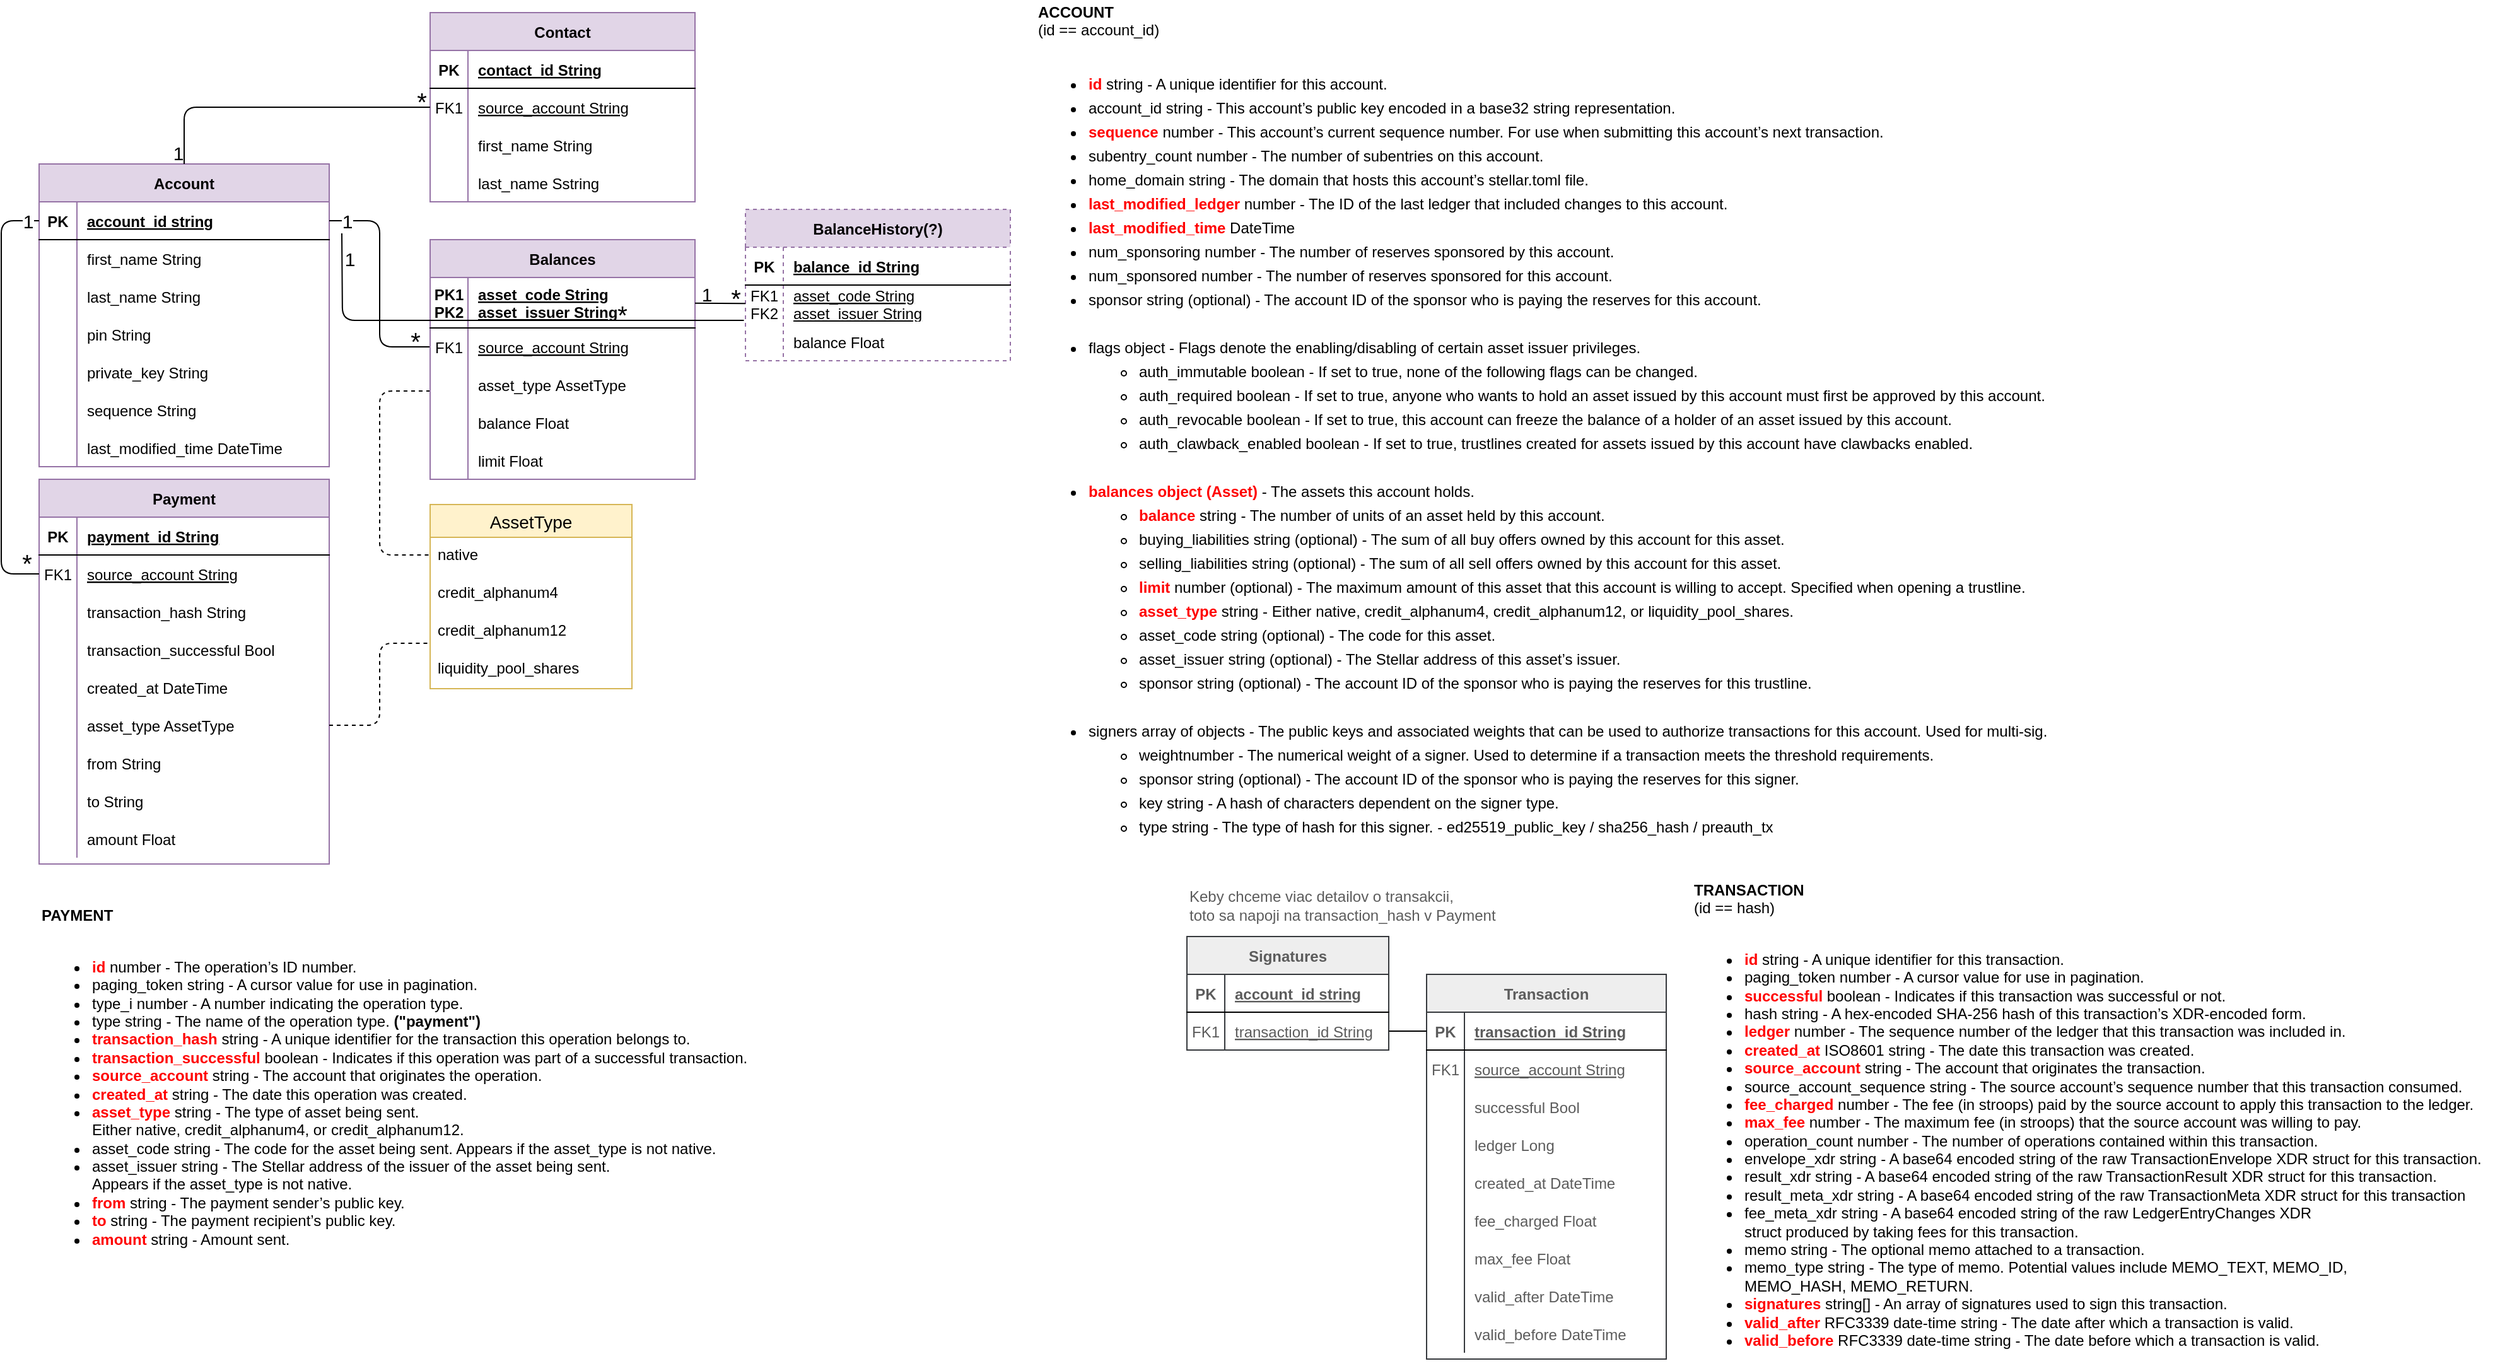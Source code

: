 <mxfile version="15.7.3" type="device"><diagram id="R2lEEEUBdFMjLlhIrx00" name="Page-1"><mxGraphModel dx="1368" dy="872" grid="1" gridSize="10" guides="1" tooltips="1" connect="1" arrows="1" fold="1" page="1" pageScale="1" pageWidth="850" pageHeight="1100" math="0" shadow="0" extFonts="Permanent Marker^https://fonts.googleapis.com/css?family=Permanent+Marker"><root><mxCell id="0"/><mxCell id="1" parent="0"/><mxCell id="C-vyLk0tnHw3VtMMgP7b-2" value="Transaction" style="shape=table;startSize=30;container=1;collapsible=1;childLayout=tableLayout;fixedRows=1;rowLines=0;fontStyle=1;align=center;resizeLast=1;rounded=0;fillColor=#eeeeee;strokeColor=#36393d;fontColor=#5C5C5C;" parent="1" vertex="1"><mxGeometry x="1150" y="772.5" width="190" height="305" as="geometry"/></mxCell><mxCell id="C-vyLk0tnHw3VtMMgP7b-3" value="" style="shape=partialRectangle;collapsible=0;dropTarget=0;pointerEvents=0;fillColor=none;points=[[0,0.5],[1,0.5]];portConstraint=eastwest;top=0;left=0;right=0;bottom=1;rounded=0;fontColor=#5C5C5C;" parent="C-vyLk0tnHw3VtMMgP7b-2" vertex="1"><mxGeometry y="30" width="190" height="30" as="geometry"/></mxCell><mxCell id="C-vyLk0tnHw3VtMMgP7b-4" value="PK" style="shape=partialRectangle;overflow=hidden;connectable=0;fillColor=none;top=0;left=0;bottom=0;right=0;fontStyle=1;rounded=0;fontColor=#5C5C5C;" parent="C-vyLk0tnHw3VtMMgP7b-3" vertex="1"><mxGeometry width="30" height="30" as="geometry"><mxRectangle width="30" height="30" as="alternateBounds"/></mxGeometry></mxCell><mxCell id="C-vyLk0tnHw3VtMMgP7b-5" value="transaction_id String" style="shape=partialRectangle;overflow=hidden;connectable=0;fillColor=none;top=0;left=0;bottom=0;right=0;align=left;spacingLeft=6;fontStyle=5;rounded=0;fontColor=#5C5C5C;" parent="C-vyLk0tnHw3VtMMgP7b-3" vertex="1"><mxGeometry x="30" width="160" height="30" as="geometry"><mxRectangle width="160" height="30" as="alternateBounds"/></mxGeometry></mxCell><mxCell id="C-vyLk0tnHw3VtMMgP7b-6" value="" style="shape=partialRectangle;collapsible=0;dropTarget=0;pointerEvents=0;fillColor=none;points=[[0,0.5],[1,0.5]];portConstraint=eastwest;top=0;left=0;right=0;bottom=0;rounded=0;fontColor=#5C5C5C;" parent="C-vyLk0tnHw3VtMMgP7b-2" vertex="1"><mxGeometry y="60" width="190" height="30" as="geometry"/></mxCell><mxCell id="C-vyLk0tnHw3VtMMgP7b-7" value="FK1" style="shape=partialRectangle;overflow=hidden;connectable=0;fillColor=none;top=0;left=0;bottom=0;right=0;rounded=0;fontColor=#5C5C5C;" parent="C-vyLk0tnHw3VtMMgP7b-6" vertex="1"><mxGeometry width="30" height="30" as="geometry"><mxRectangle width="30" height="30" as="alternateBounds"/></mxGeometry></mxCell><mxCell id="C-vyLk0tnHw3VtMMgP7b-8" value="source_account String" style="shape=partialRectangle;overflow=hidden;connectable=0;fillColor=none;top=0;left=0;bottom=0;right=0;align=left;spacingLeft=6;rounded=0;fontStyle=4;fontColor=#5C5C5C;" parent="C-vyLk0tnHw3VtMMgP7b-6" vertex="1"><mxGeometry x="30" width="160" height="30" as="geometry"><mxRectangle width="160" height="30" as="alternateBounds"/></mxGeometry></mxCell><mxCell id="C-vyLk0tnHw3VtMMgP7b-9" value="" style="shape=partialRectangle;collapsible=0;dropTarget=0;pointerEvents=0;fillColor=none;points=[[0,0.5],[1,0.5]];portConstraint=eastwest;top=0;left=0;right=0;bottom=0;rounded=0;fontColor=#5C5C5C;" parent="C-vyLk0tnHw3VtMMgP7b-2" vertex="1"><mxGeometry y="90" width="190" height="30" as="geometry"/></mxCell><mxCell id="C-vyLk0tnHw3VtMMgP7b-10" value="" style="shape=partialRectangle;overflow=hidden;connectable=0;fillColor=none;top=0;left=0;bottom=0;right=0;rounded=0;fontColor=#5C5C5C;" parent="C-vyLk0tnHw3VtMMgP7b-9" vertex="1"><mxGeometry width="30" height="30" as="geometry"><mxRectangle width="30" height="30" as="alternateBounds"/></mxGeometry></mxCell><mxCell id="C-vyLk0tnHw3VtMMgP7b-11" value="successful Bool" style="shape=partialRectangle;overflow=hidden;connectable=0;fillColor=none;top=0;left=0;bottom=0;right=0;align=left;spacingLeft=6;rounded=0;fontColor=#5C5C5C;" parent="C-vyLk0tnHw3VtMMgP7b-9" vertex="1"><mxGeometry x="30" width="160" height="30" as="geometry"><mxRectangle width="160" height="30" as="alternateBounds"/></mxGeometry></mxCell><mxCell id="TwUZabX84UwBOKtoOxTq-152" style="shape=partialRectangle;collapsible=0;dropTarget=0;pointerEvents=0;fillColor=none;points=[[0,0.5],[1,0.5]];portConstraint=eastwest;top=0;left=0;right=0;bottom=0;rounded=0;fontColor=#5C5C5C;" parent="C-vyLk0tnHw3VtMMgP7b-2" vertex="1"><mxGeometry y="120" width="190" height="30" as="geometry"/></mxCell><mxCell id="TwUZabX84UwBOKtoOxTq-153" style="shape=partialRectangle;overflow=hidden;connectable=0;fillColor=none;top=0;left=0;bottom=0;right=0;rounded=0;fontColor=#5C5C5C;" parent="TwUZabX84UwBOKtoOxTq-152" vertex="1"><mxGeometry width="30" height="30" as="geometry"><mxRectangle width="30" height="30" as="alternateBounds"/></mxGeometry></mxCell><mxCell id="TwUZabX84UwBOKtoOxTq-154" value="ledger Long" style="shape=partialRectangle;overflow=hidden;connectable=0;fillColor=none;top=0;left=0;bottom=0;right=0;align=left;spacingLeft=6;rounded=0;fontColor=#5C5C5C;" parent="TwUZabX84UwBOKtoOxTq-152" vertex="1"><mxGeometry x="30" width="160" height="30" as="geometry"><mxRectangle width="160" height="30" as="alternateBounds"/></mxGeometry></mxCell><mxCell id="TwUZabX84UwBOKtoOxTq-130" style="shape=partialRectangle;collapsible=0;dropTarget=0;pointerEvents=0;fillColor=none;points=[[0,0.5],[1,0.5]];portConstraint=eastwest;top=0;left=0;right=0;bottom=0;rounded=0;fontColor=#5C5C5C;" parent="C-vyLk0tnHw3VtMMgP7b-2" vertex="1"><mxGeometry y="150" width="190" height="30" as="geometry"/></mxCell><mxCell id="TwUZabX84UwBOKtoOxTq-131" style="shape=partialRectangle;overflow=hidden;connectable=0;fillColor=none;top=0;left=0;bottom=0;right=0;rounded=0;fontColor=#5C5C5C;" parent="TwUZabX84UwBOKtoOxTq-130" vertex="1"><mxGeometry width="30" height="30" as="geometry"><mxRectangle width="30" height="30" as="alternateBounds"/></mxGeometry></mxCell><mxCell id="TwUZabX84UwBOKtoOxTq-132" value="created_at DateTime" style="shape=partialRectangle;overflow=hidden;connectable=0;fillColor=none;top=0;left=0;bottom=0;right=0;align=left;spacingLeft=6;rounded=0;fontColor=#5C5C5C;" parent="TwUZabX84UwBOKtoOxTq-130" vertex="1"><mxGeometry x="30" width="160" height="30" as="geometry"><mxRectangle width="160" height="30" as="alternateBounds"/></mxGeometry></mxCell><mxCell id="TwUZabX84UwBOKtoOxTq-124" style="shape=partialRectangle;collapsible=0;dropTarget=0;pointerEvents=0;fillColor=none;points=[[0,0.5],[1,0.5]];portConstraint=eastwest;top=0;left=0;right=0;bottom=0;rounded=0;fontColor=#5C5C5C;" parent="C-vyLk0tnHw3VtMMgP7b-2" vertex="1"><mxGeometry y="180" width="190" height="30" as="geometry"/></mxCell><mxCell id="TwUZabX84UwBOKtoOxTq-125" style="shape=partialRectangle;overflow=hidden;connectable=0;fillColor=none;top=0;left=0;bottom=0;right=0;rounded=0;fontColor=#5C5C5C;" parent="TwUZabX84UwBOKtoOxTq-124" vertex="1"><mxGeometry width="30" height="30" as="geometry"><mxRectangle width="30" height="30" as="alternateBounds"/></mxGeometry></mxCell><mxCell id="TwUZabX84UwBOKtoOxTq-126" value="fee_charged Float " style="shape=partialRectangle;overflow=hidden;connectable=0;fillColor=none;top=0;left=0;bottom=0;right=0;align=left;spacingLeft=6;rounded=0;fontStyle=0;fontColor=#5C5C5C;" parent="TwUZabX84UwBOKtoOxTq-124" vertex="1"><mxGeometry x="30" width="160" height="30" as="geometry"><mxRectangle width="160" height="30" as="alternateBounds"/></mxGeometry></mxCell><mxCell id="TwUZabX84UwBOKtoOxTq-121" style="shape=partialRectangle;collapsible=0;dropTarget=0;pointerEvents=0;fillColor=none;points=[[0,0.5],[1,0.5]];portConstraint=eastwest;top=0;left=0;right=0;bottom=0;rounded=0;fontColor=#5C5C5C;" parent="C-vyLk0tnHw3VtMMgP7b-2" vertex="1"><mxGeometry y="210" width="190" height="30" as="geometry"/></mxCell><mxCell id="TwUZabX84UwBOKtoOxTq-122" style="shape=partialRectangle;overflow=hidden;connectable=0;fillColor=none;top=0;left=0;bottom=0;right=0;rounded=0;fontColor=#5C5C5C;" parent="TwUZabX84UwBOKtoOxTq-121" vertex="1"><mxGeometry width="30" height="30" as="geometry"><mxRectangle width="30" height="30" as="alternateBounds"/></mxGeometry></mxCell><mxCell id="TwUZabX84UwBOKtoOxTq-123" value="max_fee Float " style="shape=partialRectangle;overflow=hidden;connectable=0;fillColor=none;top=0;left=0;bottom=0;right=0;align=left;spacingLeft=6;rounded=0;fontColor=#5C5C5C;" parent="TwUZabX84UwBOKtoOxTq-121" vertex="1"><mxGeometry x="30" width="160" height="30" as="geometry"><mxRectangle width="160" height="30" as="alternateBounds"/></mxGeometry></mxCell><mxCell id="TwUZabX84UwBOKtoOxTq-118" style="shape=partialRectangle;collapsible=0;dropTarget=0;pointerEvents=0;fillColor=none;points=[[0,0.5],[1,0.5]];portConstraint=eastwest;top=0;left=0;right=0;bottom=0;rounded=0;fontColor=#5C5C5C;" parent="C-vyLk0tnHw3VtMMgP7b-2" vertex="1"><mxGeometry y="240" width="190" height="30" as="geometry"/></mxCell><mxCell id="TwUZabX84UwBOKtoOxTq-119" style="shape=partialRectangle;overflow=hidden;connectable=0;fillColor=none;top=0;left=0;bottom=0;right=0;rounded=0;fontColor=#5C5C5C;" parent="TwUZabX84UwBOKtoOxTq-118" vertex="1"><mxGeometry width="30" height="30" as="geometry"><mxRectangle width="30" height="30" as="alternateBounds"/></mxGeometry></mxCell><mxCell id="TwUZabX84UwBOKtoOxTq-120" value="valid_after DateTime" style="shape=partialRectangle;overflow=hidden;connectable=0;fillColor=none;top=0;left=0;bottom=0;right=0;align=left;spacingLeft=6;rounded=0;fontColor=#5C5C5C;" parent="TwUZabX84UwBOKtoOxTq-118" vertex="1"><mxGeometry x="30" width="160" height="30" as="geometry"><mxRectangle width="160" height="30" as="alternateBounds"/></mxGeometry></mxCell><mxCell id="TwUZabX84UwBOKtoOxTq-115" style="shape=partialRectangle;collapsible=0;dropTarget=0;pointerEvents=0;fillColor=none;points=[[0,0.5],[1,0.5]];portConstraint=eastwest;top=0;left=0;right=0;bottom=0;rounded=0;fontColor=#5C5C5C;" parent="C-vyLk0tnHw3VtMMgP7b-2" vertex="1"><mxGeometry y="270" width="190" height="30" as="geometry"/></mxCell><mxCell id="TwUZabX84UwBOKtoOxTq-116" style="shape=partialRectangle;overflow=hidden;connectable=0;fillColor=none;top=0;left=0;bottom=0;right=0;rounded=0;fontColor=#5C5C5C;" parent="TwUZabX84UwBOKtoOxTq-115" vertex="1"><mxGeometry width="30" height="30" as="geometry"><mxRectangle width="30" height="30" as="alternateBounds"/></mxGeometry></mxCell><mxCell id="TwUZabX84UwBOKtoOxTq-117" value="valid_before DateTime" style="shape=partialRectangle;overflow=hidden;connectable=0;fillColor=none;top=0;left=0;bottom=0;right=0;align=left;spacingLeft=6;rounded=0;fontColor=#5C5C5C;" parent="TwUZabX84UwBOKtoOxTq-115" vertex="1"><mxGeometry x="30" width="160" height="30" as="geometry"><mxRectangle width="160" height="30" as="alternateBounds"/></mxGeometry></mxCell><mxCell id="C-vyLk0tnHw3VtMMgP7b-23" value="Contact" style="shape=table;startSize=30;container=1;collapsible=1;childLayout=tableLayout;fixedRows=1;rowLines=0;fontStyle=1;align=center;resizeLast=1;rounded=0;fillColor=#e1d5e7;strokeColor=#9673a6;" parent="1" vertex="1"><mxGeometry x="360" y="10" width="210" height="150" as="geometry"/></mxCell><mxCell id="C-vyLk0tnHw3VtMMgP7b-24" value="" style="shape=partialRectangle;collapsible=0;dropTarget=0;pointerEvents=0;fillColor=none;points=[[0,0.5],[1,0.5]];portConstraint=eastwest;top=0;left=0;right=0;bottom=1;rounded=0;" parent="C-vyLk0tnHw3VtMMgP7b-23" vertex="1"><mxGeometry y="30" width="210" height="30" as="geometry"/></mxCell><mxCell id="C-vyLk0tnHw3VtMMgP7b-25" value="PK" style="shape=partialRectangle;overflow=hidden;connectable=0;fillColor=none;top=0;left=0;bottom=0;right=0;fontStyle=1;rounded=0;" parent="C-vyLk0tnHw3VtMMgP7b-24" vertex="1"><mxGeometry width="30" height="30" as="geometry"><mxRectangle width="30" height="30" as="alternateBounds"/></mxGeometry></mxCell><mxCell id="C-vyLk0tnHw3VtMMgP7b-26" value="contact_id String" style="shape=partialRectangle;overflow=hidden;connectable=0;fillColor=none;top=0;left=0;bottom=0;right=0;align=left;spacingLeft=6;fontStyle=5;rounded=0;" parent="C-vyLk0tnHw3VtMMgP7b-24" vertex="1"><mxGeometry x="30" width="180" height="30" as="geometry"><mxRectangle width="180" height="30" as="alternateBounds"/></mxGeometry></mxCell><mxCell id="TwUZabX84UwBOKtoOxTq-68" style="shape=partialRectangle;collapsible=0;dropTarget=0;pointerEvents=0;fillColor=none;points=[[0,0.5],[1,0.5]];portConstraint=eastwest;top=0;left=0;right=0;bottom=0;rounded=0;" parent="C-vyLk0tnHw3VtMMgP7b-23" vertex="1"><mxGeometry y="60" width="210" height="30" as="geometry"/></mxCell><mxCell id="TwUZabX84UwBOKtoOxTq-69" value="FK1" style="shape=partialRectangle;overflow=hidden;connectable=0;fillColor=none;top=0;left=0;bottom=0;right=0;rounded=0;" parent="TwUZabX84UwBOKtoOxTq-68" vertex="1"><mxGeometry width="30" height="30" as="geometry"><mxRectangle width="30" height="30" as="alternateBounds"/></mxGeometry></mxCell><mxCell id="TwUZabX84UwBOKtoOxTq-70" value="source_account String" style="shape=partialRectangle;overflow=hidden;connectable=0;fillColor=none;top=0;left=0;bottom=0;right=0;align=left;spacingLeft=6;fontStyle=4;rounded=0;" parent="TwUZabX84UwBOKtoOxTq-68" vertex="1"><mxGeometry x="30" width="180" height="30" as="geometry"><mxRectangle width="180" height="30" as="alternateBounds"/></mxGeometry></mxCell><mxCell id="TwUZabX84UwBOKtoOxTq-39" style="shape=partialRectangle;collapsible=0;dropTarget=0;pointerEvents=0;fillColor=none;points=[[0,0.5],[1,0.5]];portConstraint=eastwest;top=0;left=0;right=0;bottom=0;rounded=0;" parent="C-vyLk0tnHw3VtMMgP7b-23" vertex="1"><mxGeometry y="90" width="210" height="30" as="geometry"/></mxCell><mxCell id="TwUZabX84UwBOKtoOxTq-40" style="shape=partialRectangle;overflow=hidden;connectable=0;fillColor=none;top=0;left=0;bottom=0;right=0;rounded=0;" parent="TwUZabX84UwBOKtoOxTq-39" vertex="1"><mxGeometry width="30" height="30" as="geometry"><mxRectangle width="30" height="30" as="alternateBounds"/></mxGeometry></mxCell><mxCell id="TwUZabX84UwBOKtoOxTq-41" value="first_name String" style="shape=partialRectangle;overflow=hidden;connectable=0;fillColor=none;top=0;left=0;bottom=0;right=0;align=left;spacingLeft=6;rounded=0;" parent="TwUZabX84UwBOKtoOxTq-39" vertex="1"><mxGeometry x="30" width="180" height="30" as="geometry"><mxRectangle width="180" height="30" as="alternateBounds"/></mxGeometry></mxCell><mxCell id="TwUZabX84UwBOKtoOxTq-36" style="shape=partialRectangle;collapsible=0;dropTarget=0;pointerEvents=0;fillColor=none;points=[[0,0.5],[1,0.5]];portConstraint=eastwest;top=0;left=0;right=0;bottom=0;rounded=0;" parent="C-vyLk0tnHw3VtMMgP7b-23" vertex="1"><mxGeometry y="120" width="210" height="30" as="geometry"/></mxCell><mxCell id="TwUZabX84UwBOKtoOxTq-37" style="shape=partialRectangle;overflow=hidden;connectable=0;fillColor=none;top=0;left=0;bottom=0;right=0;rounded=0;" parent="TwUZabX84UwBOKtoOxTq-36" vertex="1"><mxGeometry width="30" height="30" as="geometry"><mxRectangle width="30" height="30" as="alternateBounds"/></mxGeometry></mxCell><mxCell id="TwUZabX84UwBOKtoOxTq-38" value="last_name Sstring" style="shape=partialRectangle;overflow=hidden;connectable=0;fillColor=none;top=0;left=0;bottom=0;right=0;align=left;spacingLeft=6;rounded=0;" parent="TwUZabX84UwBOKtoOxTq-36" vertex="1"><mxGeometry x="30" width="180" height="30" as="geometry"><mxRectangle width="180" height="30" as="alternateBounds"/></mxGeometry></mxCell><mxCell id="TwUZabX84UwBOKtoOxTq-42" value="BalanceHistory(?)" style="shape=table;startSize=30;container=1;collapsible=1;childLayout=tableLayout;fixedRows=1;rowLines=0;fontStyle=1;align=center;resizeLast=1;rounded=0;fillColor=#e1d5e7;strokeColor=#9673a6;dashed=1;" parent="1" vertex="1"><mxGeometry x="610" y="166" width="210" height="120" as="geometry"/></mxCell><mxCell id="TwUZabX84UwBOKtoOxTq-43" value="" style="shape=partialRectangle;collapsible=0;dropTarget=0;pointerEvents=0;fillColor=none;points=[[0,0.5],[1,0.5]];portConstraint=eastwest;top=0;left=0;right=0;bottom=1;rounded=0;" parent="TwUZabX84UwBOKtoOxTq-42" vertex="1"><mxGeometry y="30" width="210" height="30" as="geometry"/></mxCell><mxCell id="TwUZabX84UwBOKtoOxTq-44" value="PK" style="shape=partialRectangle;overflow=hidden;connectable=0;fillColor=none;top=0;left=0;bottom=0;right=0;fontStyle=1;rounded=0;" parent="TwUZabX84UwBOKtoOxTq-43" vertex="1"><mxGeometry width="30" height="30" as="geometry"><mxRectangle width="30" height="30" as="alternateBounds"/></mxGeometry></mxCell><mxCell id="TwUZabX84UwBOKtoOxTq-45" value="balance_id String" style="shape=partialRectangle;overflow=hidden;connectable=0;fillColor=none;top=0;left=0;bottom=0;right=0;align=left;spacingLeft=6;fontStyle=5;rounded=0;" parent="TwUZabX84UwBOKtoOxTq-43" vertex="1"><mxGeometry x="30" width="180" height="30" as="geometry"><mxRectangle width="180" height="30" as="alternateBounds"/></mxGeometry></mxCell><mxCell id="TwUZabX84UwBOKtoOxTq-46" value="" style="shape=partialRectangle;collapsible=0;dropTarget=0;pointerEvents=0;fillColor=none;points=[[0,0.5],[1,0.5]];portConstraint=eastwest;top=0;left=0;right=0;bottom=0;rounded=0;" parent="TwUZabX84UwBOKtoOxTq-42" vertex="1"><mxGeometry y="60" width="210" height="30" as="geometry"/></mxCell><mxCell id="TwUZabX84UwBOKtoOxTq-47" value="FK1&#10;FK2" style="shape=partialRectangle;overflow=hidden;connectable=0;fillColor=none;top=0;left=0;bottom=0;right=0;rounded=0;" parent="TwUZabX84UwBOKtoOxTq-46" vertex="1"><mxGeometry width="30" height="30" as="geometry"><mxRectangle width="30" height="30" as="alternateBounds"/></mxGeometry></mxCell><mxCell id="TwUZabX84UwBOKtoOxTq-48" value="asset_code String&#10;asset_issuer String" style="shape=partialRectangle;overflow=hidden;connectable=0;fillColor=none;top=0;left=0;bottom=0;right=0;align=left;spacingLeft=6;rounded=0;fontStyle=4" parent="TwUZabX84UwBOKtoOxTq-46" vertex="1"><mxGeometry x="30" width="180" height="30" as="geometry"><mxRectangle width="180" height="30" as="alternateBounds"/></mxGeometry></mxCell><mxCell id="TwUZabX84UwBOKtoOxTq-49" value="" style="shape=partialRectangle;collapsible=0;dropTarget=0;pointerEvents=0;fillColor=none;points=[[0,0.5],[1,0.5]];portConstraint=eastwest;top=0;left=0;right=0;bottom=0;rounded=0;" parent="TwUZabX84UwBOKtoOxTq-42" vertex="1"><mxGeometry y="90" width="210" height="30" as="geometry"/></mxCell><mxCell id="TwUZabX84UwBOKtoOxTq-50" value="" style="shape=partialRectangle;overflow=hidden;connectable=0;fillColor=none;top=0;left=0;bottom=0;right=0;rounded=0;" parent="TwUZabX84UwBOKtoOxTq-49" vertex="1"><mxGeometry width="30" height="30" as="geometry"><mxRectangle width="30" height="30" as="alternateBounds"/></mxGeometry></mxCell><mxCell id="TwUZabX84UwBOKtoOxTq-51" value="balance Float" style="shape=partialRectangle;overflow=hidden;connectable=0;fillColor=none;top=0;left=0;bottom=0;right=0;align=left;spacingLeft=6;rounded=0;" parent="TwUZabX84UwBOKtoOxTq-49" vertex="1"><mxGeometry x="30" width="180" height="30" as="geometry"><mxRectangle width="180" height="30" as="alternateBounds"/></mxGeometry></mxCell><mxCell id="TwUZabX84UwBOKtoOxTq-52" value="Account" style="shape=table;startSize=30;container=1;collapsible=1;childLayout=tableLayout;fixedRows=1;rowLines=0;fontStyle=1;align=center;resizeLast=1;rounded=0;fillColor=#e1d5e7;strokeColor=#9673a6;" parent="1" vertex="1"><mxGeometry x="50" y="130" width="230" height="240" as="geometry"/></mxCell><mxCell id="TwUZabX84UwBOKtoOxTq-53" value="" style="shape=partialRectangle;collapsible=0;dropTarget=0;pointerEvents=0;fillColor=none;points=[[0,0.5],[1,0.5]];portConstraint=eastwest;top=0;left=0;right=0;bottom=1;rounded=0;" parent="TwUZabX84UwBOKtoOxTq-52" vertex="1"><mxGeometry y="30" width="230" height="30" as="geometry"/></mxCell><mxCell id="TwUZabX84UwBOKtoOxTq-54" value="PK" style="shape=partialRectangle;overflow=hidden;connectable=0;fillColor=none;top=0;left=0;bottom=0;right=0;fontStyle=1;rounded=0;" parent="TwUZabX84UwBOKtoOxTq-53" vertex="1"><mxGeometry width="30" height="30" as="geometry"><mxRectangle width="30" height="30" as="alternateBounds"/></mxGeometry></mxCell><mxCell id="TwUZabX84UwBOKtoOxTq-55" value="account_id string" style="shape=partialRectangle;overflow=hidden;connectable=0;fillColor=none;top=0;left=0;bottom=0;right=0;align=left;spacingLeft=6;fontStyle=5;rounded=0;" parent="TwUZabX84UwBOKtoOxTq-53" vertex="1"><mxGeometry x="30" width="200" height="30" as="geometry"><mxRectangle width="200" height="30" as="alternateBounds"/></mxGeometry></mxCell><mxCell id="TwUZabX84UwBOKtoOxTq-160" style="shape=partialRectangle;collapsible=0;dropTarget=0;pointerEvents=0;fillColor=none;points=[[0,0.5],[1,0.5]];portConstraint=eastwest;top=0;left=0;right=0;bottom=0;rounded=0;" parent="TwUZabX84UwBOKtoOxTq-52" vertex="1"><mxGeometry y="60" width="230" height="30" as="geometry"/></mxCell><mxCell id="TwUZabX84UwBOKtoOxTq-161" style="shape=partialRectangle;overflow=hidden;connectable=0;fillColor=none;top=0;left=0;bottom=0;right=0;rounded=0;" parent="TwUZabX84UwBOKtoOxTq-160" vertex="1"><mxGeometry width="30" height="30" as="geometry"><mxRectangle width="30" height="30" as="alternateBounds"/></mxGeometry></mxCell><mxCell id="TwUZabX84UwBOKtoOxTq-162" value="first_name String" style="shape=partialRectangle;overflow=hidden;connectable=0;fillColor=none;top=0;left=0;bottom=0;right=0;align=left;spacingLeft=6;rounded=0;" parent="TwUZabX84UwBOKtoOxTq-160" vertex="1"><mxGeometry x="30" width="200" height="30" as="geometry"><mxRectangle width="200" height="30" as="alternateBounds"/></mxGeometry></mxCell><mxCell id="TwUZabX84UwBOKtoOxTq-157" style="shape=partialRectangle;collapsible=0;dropTarget=0;pointerEvents=0;fillColor=none;points=[[0,0.5],[1,0.5]];portConstraint=eastwest;top=0;left=0;right=0;bottom=0;rounded=0;" parent="TwUZabX84UwBOKtoOxTq-52" vertex="1"><mxGeometry y="90" width="230" height="30" as="geometry"/></mxCell><mxCell id="TwUZabX84UwBOKtoOxTq-158" style="shape=partialRectangle;overflow=hidden;connectable=0;fillColor=none;top=0;left=0;bottom=0;right=0;rounded=0;" parent="TwUZabX84UwBOKtoOxTq-157" vertex="1"><mxGeometry width="30" height="30" as="geometry"><mxRectangle width="30" height="30" as="alternateBounds"/></mxGeometry></mxCell><mxCell id="TwUZabX84UwBOKtoOxTq-159" value="last_name String" style="shape=partialRectangle;overflow=hidden;connectable=0;fillColor=none;top=0;left=0;bottom=0;right=0;align=left;spacingLeft=6;rounded=0;" parent="TwUZabX84UwBOKtoOxTq-157" vertex="1"><mxGeometry x="30" width="200" height="30" as="geometry"><mxRectangle width="200" height="30" as="alternateBounds"/></mxGeometry></mxCell><mxCell id="TwUZabX84UwBOKtoOxTq-167" style="shape=partialRectangle;collapsible=0;dropTarget=0;pointerEvents=0;fillColor=none;points=[[0,0.5],[1,0.5]];portConstraint=eastwest;top=0;left=0;right=0;bottom=0;rounded=0;" parent="TwUZabX84UwBOKtoOxTq-52" vertex="1"><mxGeometry y="120" width="230" height="30" as="geometry"/></mxCell><mxCell id="TwUZabX84UwBOKtoOxTq-168" style="shape=partialRectangle;overflow=hidden;connectable=0;fillColor=none;top=0;left=0;bottom=0;right=0;rounded=0;" parent="TwUZabX84UwBOKtoOxTq-167" vertex="1"><mxGeometry width="30" height="30" as="geometry"><mxRectangle width="30" height="30" as="alternateBounds"/></mxGeometry></mxCell><mxCell id="TwUZabX84UwBOKtoOxTq-169" value="pin String" style="shape=partialRectangle;overflow=hidden;connectable=0;fillColor=none;top=0;left=0;bottom=0;right=0;align=left;spacingLeft=6;rounded=0;strokeColor=#000000;fontColor=#000000;" parent="TwUZabX84UwBOKtoOxTq-167" vertex="1"><mxGeometry x="30" width="200" height="30" as="geometry"><mxRectangle width="200" height="30" as="alternateBounds"/></mxGeometry></mxCell><mxCell id="CtyhYNGWW0FTgmbT1x0J-1" style="shape=partialRectangle;collapsible=0;dropTarget=0;pointerEvents=0;fillColor=none;points=[[0,0.5],[1,0.5]];portConstraint=eastwest;top=0;left=0;right=0;bottom=0;rounded=0;" parent="TwUZabX84UwBOKtoOxTq-52" vertex="1"><mxGeometry y="150" width="230" height="30" as="geometry"/></mxCell><mxCell id="CtyhYNGWW0FTgmbT1x0J-2" style="shape=partialRectangle;overflow=hidden;connectable=0;fillColor=none;top=0;left=0;bottom=0;right=0;rounded=0;" parent="CtyhYNGWW0FTgmbT1x0J-1" vertex="1"><mxGeometry width="30" height="30" as="geometry"><mxRectangle width="30" height="30" as="alternateBounds"/></mxGeometry></mxCell><mxCell id="CtyhYNGWW0FTgmbT1x0J-3" value="private_key String" style="shape=partialRectangle;overflow=hidden;connectable=0;fillColor=none;top=0;left=0;bottom=0;right=0;align=left;spacingLeft=6;rounded=0;strokeColor=#000000;fontColor=#000000;" parent="CtyhYNGWW0FTgmbT1x0J-1" vertex="1"><mxGeometry x="30" width="200" height="30" as="geometry"><mxRectangle width="200" height="30" as="alternateBounds"/></mxGeometry></mxCell><mxCell id="TwUZabX84UwBOKtoOxTq-56" style="shape=partialRectangle;collapsible=0;dropTarget=0;pointerEvents=0;fillColor=none;points=[[0,0.5],[1,0.5]];portConstraint=eastwest;top=0;left=0;right=0;bottom=0;rounded=0;" parent="TwUZabX84UwBOKtoOxTq-52" vertex="1"><mxGeometry y="180" width="230" height="30" as="geometry"/></mxCell><mxCell id="TwUZabX84UwBOKtoOxTq-57" value="" style="shape=partialRectangle;overflow=hidden;connectable=0;fillColor=none;top=0;left=0;bottom=0;right=0;rounded=0;" parent="TwUZabX84UwBOKtoOxTq-56" vertex="1"><mxGeometry width="30" height="30" as="geometry"><mxRectangle width="30" height="30" as="alternateBounds"/></mxGeometry></mxCell><mxCell id="TwUZabX84UwBOKtoOxTq-58" value="sequence String" style="shape=partialRectangle;overflow=hidden;connectable=0;fillColor=none;top=0;left=0;bottom=0;right=0;align=left;spacingLeft=6;rounded=0;fontStyle=0" parent="TwUZabX84UwBOKtoOxTq-56" vertex="1"><mxGeometry x="30" width="200" height="30" as="geometry"><mxRectangle width="200" height="30" as="alternateBounds"/></mxGeometry></mxCell><mxCell id="TwUZabX84UwBOKtoOxTq-163" style="shape=partialRectangle;collapsible=0;dropTarget=0;pointerEvents=0;fillColor=none;points=[[0,0.5],[1,0.5]];portConstraint=eastwest;top=0;left=0;right=0;bottom=0;rounded=0;" parent="TwUZabX84UwBOKtoOxTq-52" vertex="1"><mxGeometry y="210" width="230" height="30" as="geometry"/></mxCell><mxCell id="TwUZabX84UwBOKtoOxTq-164" style="shape=partialRectangle;overflow=hidden;connectable=0;fillColor=none;top=0;left=0;bottom=0;right=0;rounded=0;" parent="TwUZabX84UwBOKtoOxTq-163" vertex="1"><mxGeometry width="30" height="30" as="geometry"><mxRectangle width="30" height="30" as="alternateBounds"/></mxGeometry></mxCell><mxCell id="TwUZabX84UwBOKtoOxTq-165" value="last_modified_time DateTime" style="shape=partialRectangle;overflow=hidden;connectable=0;fillColor=none;top=0;left=0;bottom=0;right=0;align=left;spacingLeft=6;rounded=0;" parent="TwUZabX84UwBOKtoOxTq-163" vertex="1"><mxGeometry x="30" width="200" height="30" as="geometry"><mxRectangle width="200" height="30" as="alternateBounds"/></mxGeometry></mxCell><mxCell id="TwUZabX84UwBOKtoOxTq-77" value="&lt;span&gt;&lt;b&gt;TRANSACTION&lt;/b&gt;&lt;/span&gt;&lt;br&gt;(id == hash)&lt;br&gt;&lt;br&gt;&lt;div&gt;&lt;ul&gt;&lt;li&gt;&lt;b&gt;&lt;font color=&quot;#ff0000&quot;&gt;id&lt;/font&gt;&lt;/b&gt; string - A unique identifier for this transaction.&lt;/li&gt;&lt;li&gt;paging_token number - A cursor value for use in pagination.&lt;/li&gt;&lt;li&gt;&lt;b&gt;&lt;font color=&quot;#ff0000&quot;&gt;successful&lt;/font&gt;&lt;/b&gt; boolean - Indicates if this transaction was successful or not.&lt;/li&gt;&lt;li&gt;hash string - A hex-encoded SHA-256 hash of this transaction’s XDR-encoded form.&lt;/li&gt;&lt;li&gt;&lt;b&gt;&lt;font color=&quot;#ff0000&quot;&gt;ledger&lt;/font&gt;&lt;/b&gt; number - The sequence number of the ledger that this transaction was included in.&lt;/li&gt;&lt;li&gt;&lt;b&gt;&lt;font color=&quot;#ff0000&quot;&gt;created_at&lt;/font&gt;&lt;/b&gt; ISO8601 string - The date this transaction was created.&lt;/li&gt;&lt;li&gt;&lt;b&gt;&lt;font color=&quot;#ff0000&quot;&gt;source_account&lt;/font&gt;&lt;/b&gt; string - The account that originates the transaction.&lt;/li&gt;&lt;li&gt;source_account_sequence string - The source account’s sequence number that this transaction consumed.&lt;/li&gt;&lt;li&gt;&lt;b&gt;&lt;font color=&quot;#ff0000&quot;&gt;fee_charged&lt;/font&gt;&lt;/b&gt; number - The fee (in stroops) paid by the source account to apply this transaction to the ledger.&lt;/li&gt;&lt;li&gt;&lt;b&gt;&lt;font color=&quot;#ff0000&quot;&gt;max_fee&lt;/font&gt;&lt;/b&gt; number - The maximum fee (in stroops) that the source account was willing to pay.&lt;/li&gt;&lt;li&gt;operation_count number - The number of operations contained within this transaction.&lt;/li&gt;&lt;li&gt;envelope_xdr string - A base64 encoded string of the raw TransactionEnvelope XDR struct for this transaction.&lt;/li&gt;&lt;li&gt;result_xdr string - A base64 encoded string of the raw TransactionResult XDR struct for this transaction.&lt;/li&gt;&lt;li&gt;result_meta_xdr string - A base64 encoded string of the raw TransactionMeta XDR struct for this transaction&lt;/li&gt;&lt;li&gt;fee_meta_xdr string - A base64 encoded string of the raw LedgerEntryChanges XDR &lt;br&gt;struct produced by taking fees for this transaction.&lt;/li&gt;&lt;li&gt;memo string - The optional memo attached to a transaction.&lt;/li&gt;&lt;li&gt;memo_type string - The type of memo. Potential values include MEMO_TEXT, MEMO_ID, &lt;br&gt;MEMO_HASH, MEMO_RETURN.&lt;/li&gt;&lt;li&gt;&lt;b&gt;&lt;font color=&quot;#ff0000&quot;&gt;signatures&lt;/font&gt;&lt;/b&gt; string[] - An array of signatures used to sign this transaction.&lt;/li&gt;&lt;li&gt;&lt;b&gt;&lt;font color=&quot;#ff0000&quot;&gt;valid_after&lt;/font&gt;&lt;/b&gt; RFC3339 date-time string - The date after which a transaction is valid.&lt;/li&gt;&lt;li&gt;&lt;b&gt;&lt;font color=&quot;#ff0000&quot;&gt;valid_before&lt;/font&gt;&lt;/b&gt; RFC3339 date-time string - The date before which a transaction is valid.&lt;/li&gt;&lt;/ul&gt;&lt;/div&gt;" style="text;html=1;align=left;verticalAlign=middle;resizable=0;points=[];autosize=1;strokeColor=none;fillColor=none;" parent="1" vertex="1"><mxGeometry x="1360" y="700" width="640" height="380" as="geometry"/></mxCell><mxCell id="TwUZabX84UwBOKtoOxTq-89" value="AssetType" style="swimlane;fontStyle=0;childLayout=stackLayout;horizontal=1;startSize=26;horizontalStack=0;resizeParent=1;resizeParentMax=0;resizeLast=0;collapsible=1;marginBottom=0;align=center;fontSize=14;fillColor=#fff2cc;strokeColor=#d6b656;" parent="1" vertex="1"><mxGeometry x="360" y="400" width="160" height="146" as="geometry"/></mxCell><mxCell id="TwUZabX84UwBOKtoOxTq-90" value="native" style="text;strokeColor=none;fillColor=none;spacingLeft=4;spacingRight=4;overflow=hidden;rotatable=0;points=[[0,0.5],[1,0.5]];portConstraint=eastwest;fontSize=12;align=left;" parent="TwUZabX84UwBOKtoOxTq-89" vertex="1"><mxGeometry y="26" width="160" height="30" as="geometry"/></mxCell><mxCell id="TwUZabX84UwBOKtoOxTq-91" value="credit_alphanum4" style="text;strokeColor=none;fillColor=none;spacingLeft=4;spacingRight=4;overflow=hidden;rotatable=0;points=[[0,0.5],[1,0.5]];portConstraint=eastwest;fontSize=12;align=left;" parent="TwUZabX84UwBOKtoOxTq-89" vertex="1"><mxGeometry y="56" width="160" height="30" as="geometry"/></mxCell><mxCell id="TwUZabX84UwBOKtoOxTq-92" value="credit_alphanum12" style="text;strokeColor=none;fillColor=none;spacingLeft=4;spacingRight=4;overflow=hidden;rotatable=0;points=[[0,0.5],[1,0.5]];portConstraint=eastwest;fontSize=12;align=left;" parent="TwUZabX84UwBOKtoOxTq-89" vertex="1"><mxGeometry y="86" width="160" height="30" as="geometry"/></mxCell><mxCell id="CIIYSzoupswFZ8q8yYui-24" value="liquidity_pool_shares&#10;" style="text;strokeColor=none;fillColor=none;spacingLeft=4;spacingRight=4;overflow=hidden;rotatable=0;points=[[0,0.5],[1,0.5]];portConstraint=eastwest;fontSize=12;align=left;" vertex="1" parent="TwUZabX84UwBOKtoOxTq-89"><mxGeometry y="116" width="160" height="30" as="geometry"/></mxCell><mxCell id="TwUZabX84UwBOKtoOxTq-95" style="orthogonalLoop=1;jettySize=auto;html=1;endArrow=none;endFill=0;dashed=1;edgeStyle=orthogonalEdgeStyle;" parent="1" source="CIIYSzoupswFZ8q8yYui-1" target="TwUZabX84UwBOKtoOxTq-89" edge="1"><mxGeometry relative="1" as="geometry"><Array as="points"><mxPoint x="320" y="310"/><mxPoint x="320" y="440"/></Array></mxGeometry></mxCell><mxCell id="TwUZabX84UwBOKtoOxTq-96" value="&lt;b&gt;ACCOUNT&lt;/b&gt;&lt;br&gt;(id == account_id)&lt;br&gt;&lt;br&gt;&lt;div style=&quot;line-height: 19px&quot;&gt;&lt;ul&gt;&lt;li&gt;&lt;b&gt;&lt;font color=&quot;#ff0000&quot;&gt;id&lt;/font&gt;&lt;/b&gt; string - A unique identifier for this account.&lt;/li&gt;&lt;li&gt;account_id string - This account’s public key encoded in a base32 string representation.&lt;/li&gt;&lt;li&gt;&lt;b&gt;&lt;font color=&quot;#ff0000&quot;&gt;sequence&lt;/font&gt;&lt;/b&gt; number - This account’s current sequence number. For use when submitting this account’s next transaction.&lt;/li&gt;&lt;li&gt;subentry_count number - The number of subentries on this account.&lt;/li&gt;&lt;li&gt;home_domain string - The domain that hosts this account’s stellar.toml file.&lt;/li&gt;&lt;li&gt;&lt;b&gt;&lt;font color=&quot;#ff0000&quot;&gt;last_modified_ledger&lt;/font&gt;&lt;/b&gt; number - The ID of the last ledger that included changes to this account.&lt;/li&gt;&lt;li&gt;&lt;b&gt;&lt;font color=&quot;#ff0000&quot;&gt;last_modified_time&lt;/font&gt;&lt;/b&gt; DateTime&lt;/li&gt;&lt;li&gt;num_sponsoring number - The number of reserves sponsored by this account.&lt;/li&gt;&lt;li&gt;num_sponsored number - The number of reserves sponsored for this account.&lt;/li&gt;&lt;li&gt;sponsor string (optional) - The account ID of the sponsor who is paying the reserves for this account.&lt;br&gt;&lt;br&gt;&lt;/li&gt;&lt;li&gt;flags object - Flags denote the enabling/disabling of certain asset issuer privileges.&lt;/li&gt;&lt;ul&gt;&lt;li&gt;auth_immutable boolean - If set to true, none of the following flags can be changed.&lt;/li&gt;&lt;li&gt;auth_required boolean - If set to true, anyone who wants to hold an asset issued by this account must first be approved by this account.&lt;/li&gt;&lt;li&gt;auth_revocable boolean - If set to true, this account can freeze the balance of a holder of an asset issued by this account.&lt;/li&gt;&lt;li&gt;auth_clawback_enabled boolean - If set to true, trustlines created for assets issued by this account have clawbacks enabled.&lt;br&gt;&lt;br&gt;&lt;/li&gt;&lt;/ul&gt;&lt;li&gt;&lt;b&gt;&lt;font color=&quot;#ff0000&quot;&gt;balances object&amp;nbsp;&lt;/font&gt;&lt;/b&gt;&lt;span&gt;&lt;b&gt;&lt;font color=&quot;#ff0000&quot;&gt;(Asset)&lt;/font&gt;&lt;/b&gt;&amp;nbsp;&lt;/span&gt;&lt;span&gt;- The assets this account holds.&amp;nbsp;&lt;/span&gt;&lt;/li&gt;&lt;ul&gt;&lt;li&gt;&lt;b&gt;&lt;font color=&quot;#ff0000&quot;&gt;balance&lt;/font&gt;&lt;/b&gt; string - The number of units of an asset held by this account.&lt;/li&gt;&lt;li&gt;buying_liabilities string (optional) - The sum of all buy offers owned by this account for this asset.&lt;/li&gt;&lt;li&gt;selling_liabilities string (optional) - The sum of all sell offers owned by this account for this asset.&lt;/li&gt;&lt;li&gt;&lt;b&gt;&lt;font color=&quot;#ff0000&quot;&gt;limit&lt;/font&gt;&lt;/b&gt; number (optional) - The maximum amount of this asset that this account is willing to accept. Specified when opening a trustline.&lt;/li&gt;&lt;li&gt;&lt;b&gt;&lt;font color=&quot;#ff0000&quot;&gt;asset_type&lt;/font&gt;&lt;/b&gt; string - Either native, credit_alphanum4, credit_alphanum12, or liquidity_pool_shares.&lt;/li&gt;&lt;li&gt;asset_code string (optional) - The code for this asset.&lt;/li&gt;&lt;li&gt;asset_issuer string (optional) - The Stellar address of this asset’s issuer.&lt;/li&gt;&lt;li&gt;sponsor string (optional) - The account ID of the sponsor who is paying the reserves for this trustline.&lt;br&gt;&lt;br&gt;&lt;/li&gt;&lt;/ul&gt;&lt;li&gt;signers array of objects - The public keys and associated weights that can be used to authorize transactions for this account. Used for multi-sig.&lt;/li&gt;&lt;ul&gt;&lt;li&gt;weightnumber - The numerical weight of a signer. Used to determine if a transaction meets the threshold requirements.&lt;/li&gt;&lt;li&gt;sponsor string (optional) - The account ID of the sponsor who is paying the reserves for this signer.&lt;/li&gt;&lt;li&gt;key string - A hash of characters dependent on the signer type.&lt;/li&gt;&lt;li&gt;type string - The type of hash for this signer. -&amp;nbsp;&lt;span&gt;ed25519_public_key /&amp;nbsp;&lt;/span&gt;&lt;span&gt;sha256_hash /&amp;nbsp;&lt;/span&gt;&lt;span&gt;preauth_tx&lt;br&gt;&lt;/span&gt;&lt;/li&gt;&lt;/ul&gt;&lt;/ul&gt;&lt;/div&gt;" style="text;html=1;align=left;verticalAlign=middle;resizable=0;points=[];autosize=1;strokeColor=none;fillColor=none;" parent="1" vertex="1"><mxGeometry x="840" width="820" height="680" as="geometry"/></mxCell><mxCell id="TwUZabX84UwBOKtoOxTq-138" value="Signatures" style="shape=table;startSize=30;container=1;collapsible=1;childLayout=tableLayout;fixedRows=1;rowLines=0;fontStyle=1;align=center;resizeLast=1;rounded=0;fillColor=#eeeeee;strokeColor=#36393d;fontColor=#5C5C5C;" parent="1" vertex="1"><mxGeometry x="960" y="742.5" width="160" height="90" as="geometry"/></mxCell><mxCell id="TwUZabX84UwBOKtoOxTq-139" value="" style="shape=partialRectangle;collapsible=0;dropTarget=0;pointerEvents=0;fillColor=none;points=[[0,0.5],[1,0.5]];portConstraint=eastwest;top=0;left=0;right=0;bottom=1;rounded=0;fontColor=#5C5C5C;" parent="TwUZabX84UwBOKtoOxTq-138" vertex="1"><mxGeometry y="30" width="160" height="30" as="geometry"/></mxCell><mxCell id="TwUZabX84UwBOKtoOxTq-140" value="PK" style="shape=partialRectangle;overflow=hidden;connectable=0;fillColor=none;top=0;left=0;bottom=0;right=0;fontStyle=1;rounded=0;fontColor=#5C5C5C;" parent="TwUZabX84UwBOKtoOxTq-139" vertex="1"><mxGeometry width="30" height="30" as="geometry"><mxRectangle width="30" height="30" as="alternateBounds"/></mxGeometry></mxCell><mxCell id="TwUZabX84UwBOKtoOxTq-141" value="account_id string" style="shape=partialRectangle;overflow=hidden;connectable=0;fillColor=none;top=0;left=0;bottom=0;right=0;align=left;spacingLeft=6;fontStyle=5;rounded=0;fontColor=#5C5C5C;" parent="TwUZabX84UwBOKtoOxTq-139" vertex="1"><mxGeometry x="30" width="130" height="30" as="geometry"><mxRectangle width="130" height="30" as="alternateBounds"/></mxGeometry></mxCell><mxCell id="TwUZabX84UwBOKtoOxTq-142" style="shape=partialRectangle;collapsible=0;dropTarget=0;pointerEvents=0;fillColor=none;points=[[0,0.5],[1,0.5]];portConstraint=eastwest;top=0;left=0;right=0;bottom=0;rounded=0;fontColor=#5C5C5C;" parent="TwUZabX84UwBOKtoOxTq-138" vertex="1"><mxGeometry y="60" width="160" height="30" as="geometry"/></mxCell><mxCell id="TwUZabX84UwBOKtoOxTq-143" value="FK1" style="shape=partialRectangle;overflow=hidden;connectable=0;fillColor=none;top=0;left=0;bottom=0;right=0;rounded=0;fontColor=#5C5C5C;" parent="TwUZabX84UwBOKtoOxTq-142" vertex="1"><mxGeometry width="30" height="30" as="geometry"><mxRectangle width="30" height="30" as="alternateBounds"/></mxGeometry></mxCell><mxCell id="TwUZabX84UwBOKtoOxTq-144" value="transaction_id String" style="shape=partialRectangle;overflow=hidden;connectable=0;fillColor=none;top=0;left=0;bottom=0;right=0;align=left;spacingLeft=6;rounded=0;fontStyle=4;fontColor=#5C5C5C;" parent="TwUZabX84UwBOKtoOxTq-142" vertex="1"><mxGeometry x="30" width="130" height="30" as="geometry"><mxRectangle width="130" height="30" as="alternateBounds"/></mxGeometry></mxCell><mxCell id="TwUZabX84UwBOKtoOxTq-149" value="" style="endArrow=none;html=1;rounded=0;fontFamily=Helvetica;fontColor=#5C5C5C;" parent="1" source="C-vyLk0tnHw3VtMMgP7b-3" target="TwUZabX84UwBOKtoOxTq-142" edge="1"><mxGeometry relative="1" as="geometry"><mxPoint x="1610" y="555" as="sourcePoint"/><mxPoint x="1770" y="555" as="targetPoint"/></mxGeometry></mxCell><mxCell id="TwUZabX84UwBOKtoOxTq-150" value="" style="endArrow=none;html=1;rounded=1;fontFamily=Helvetica;edgeStyle=orthogonalEdgeStyle;" parent="1" source="TwUZabX84UwBOKtoOxTq-52" target="TwUZabX84UwBOKtoOxTq-68" edge="1"><mxGeometry relative="1" as="geometry"><mxPoint x="560" y="450" as="sourcePoint"/><mxPoint x="670" y="565" as="targetPoint"/></mxGeometry></mxCell><mxCell id="TwUZabX84UwBOKtoOxTq-211" value="*" style="edgeLabel;html=1;align=center;verticalAlign=middle;resizable=0;points=[];fontFamily=Helvetica;fontColor=#000000;fontSize=20;labelBackgroundColor=none;" parent="TwUZabX84UwBOKtoOxTq-150" vertex="1" connectable="0"><mxGeometry x="0.872" y="-5" relative="1" as="geometry"><mxPoint x="8" y="-10" as="offset"/></mxGeometry></mxCell><mxCell id="TwUZabX84UwBOKtoOxTq-212" value="1" style="edgeLabel;html=1;align=center;verticalAlign=middle;resizable=0;points=[];fontSize=15;fontFamily=Helvetica;fontColor=#000000;labelBackgroundColor=none;" parent="TwUZabX84UwBOKtoOxTq-150" vertex="1" connectable="0"><mxGeometry x="-0.923" y="-1" relative="1" as="geometry"><mxPoint x="-6" as="offset"/></mxGeometry></mxCell><mxCell id="TwUZabX84UwBOKtoOxTq-151" value="*" style="endArrow=none;html=1;rounded=1;fontFamily=Helvetica;edgeStyle=orthogonalEdgeStyle;labelBackgroundColor=none;fontSize=20;entryX=0;entryY=0.5;entryDx=0;entryDy=0;" parent="1" source="TwUZabX84UwBOKtoOxTq-53" target="CIIYSzoupswFZ8q8yYui-5" edge="1"><mxGeometry x="0.867" y="5" relative="1" as="geometry"><mxPoint x="180" y="175" as="sourcePoint"/><mxPoint x="370" y="95" as="targetPoint"/><Array as="points"><mxPoint x="320" y="175"/><mxPoint x="320" y="275"/></Array><mxPoint as="offset"/></mxGeometry></mxCell><mxCell id="TwUZabX84UwBOKtoOxTq-214" value="1" style="edgeLabel;html=1;align=center;verticalAlign=middle;resizable=0;points=[];fontSize=15;fontFamily=Helvetica;fontColor=#000000;" parent="TwUZabX84UwBOKtoOxTq-151" vertex="1" connectable="0"><mxGeometry x="-0.851" y="-1" relative="1" as="geometry"><mxPoint y="-1" as="offset"/></mxGeometry></mxCell><mxCell id="TwUZabX84UwBOKtoOxTq-176" value="Payment" style="shape=table;startSize=30;container=1;collapsible=1;childLayout=tableLayout;fixedRows=1;rowLines=0;fontStyle=1;align=center;resizeLast=1;rounded=0;fillColor=#e1d5e7;strokeColor=#9673a6;" parent="1" vertex="1"><mxGeometry x="50" y="380" width="230" height="305" as="geometry"/></mxCell><mxCell id="TwUZabX84UwBOKtoOxTq-177" value="" style="shape=partialRectangle;collapsible=0;dropTarget=0;pointerEvents=0;fillColor=none;points=[[0,0.5],[1,0.5]];portConstraint=eastwest;top=0;left=0;right=0;bottom=1;rounded=0;" parent="TwUZabX84UwBOKtoOxTq-176" vertex="1"><mxGeometry y="30" width="230" height="30" as="geometry"/></mxCell><mxCell id="TwUZabX84UwBOKtoOxTq-178" value="PK" style="shape=partialRectangle;overflow=hidden;connectable=0;fillColor=none;top=0;left=0;bottom=0;right=0;fontStyle=1;rounded=0;" parent="TwUZabX84UwBOKtoOxTq-177" vertex="1"><mxGeometry width="30" height="30" as="geometry"><mxRectangle width="30" height="30" as="alternateBounds"/></mxGeometry></mxCell><mxCell id="TwUZabX84UwBOKtoOxTq-179" value="payment_id String" style="shape=partialRectangle;overflow=hidden;connectable=0;fillColor=none;top=0;left=0;bottom=0;right=0;align=left;spacingLeft=6;fontStyle=5;rounded=0;" parent="TwUZabX84UwBOKtoOxTq-177" vertex="1"><mxGeometry x="30" width="200" height="30" as="geometry"><mxRectangle width="200" height="30" as="alternateBounds"/></mxGeometry></mxCell><mxCell id="TwUZabX84UwBOKtoOxTq-180" value="" style="shape=partialRectangle;collapsible=0;dropTarget=0;pointerEvents=0;fillColor=none;points=[[0,0.5],[1,0.5]];portConstraint=eastwest;top=0;left=0;right=0;bottom=0;rounded=0;" parent="TwUZabX84UwBOKtoOxTq-176" vertex="1"><mxGeometry y="60" width="230" height="30" as="geometry"/></mxCell><mxCell id="TwUZabX84UwBOKtoOxTq-181" value="FK1" style="shape=partialRectangle;overflow=hidden;connectable=0;fillColor=none;top=0;left=0;bottom=0;right=0;rounded=0;" parent="TwUZabX84UwBOKtoOxTq-180" vertex="1"><mxGeometry width="30" height="30" as="geometry"><mxRectangle width="30" height="30" as="alternateBounds"/></mxGeometry></mxCell><mxCell id="TwUZabX84UwBOKtoOxTq-182" value="source_account String" style="shape=partialRectangle;overflow=hidden;connectable=0;fillColor=none;top=0;left=0;bottom=0;right=0;align=left;spacingLeft=6;rounded=0;fontStyle=4" parent="TwUZabX84UwBOKtoOxTq-180" vertex="1"><mxGeometry x="30" width="200" height="30" as="geometry"><mxRectangle width="200" height="30" as="alternateBounds"/></mxGeometry></mxCell><mxCell id="TwUZabX84UwBOKtoOxTq-186" style="shape=partialRectangle;collapsible=0;dropTarget=0;pointerEvents=0;fillColor=none;points=[[0,0.5],[1,0.5]];portConstraint=eastwest;top=0;left=0;right=0;bottom=0;rounded=0;" parent="TwUZabX84UwBOKtoOxTq-176" vertex="1"><mxGeometry y="90" width="230" height="30" as="geometry"/></mxCell><mxCell id="TwUZabX84UwBOKtoOxTq-187" value="" style="shape=partialRectangle;overflow=hidden;connectable=0;fillColor=none;top=0;left=0;bottom=0;right=0;rounded=0;fontColor=#C7C7C7;" parent="TwUZabX84UwBOKtoOxTq-186" vertex="1"><mxGeometry width="30" height="30" as="geometry"><mxRectangle width="30" height="30" as="alternateBounds"/></mxGeometry></mxCell><mxCell id="TwUZabX84UwBOKtoOxTq-188" value="transaction_hash String" style="shape=partialRectangle;overflow=hidden;connectable=0;fillColor=none;top=0;left=0;bottom=0;right=0;align=left;spacingLeft=6;rounded=0;fontStyle=0;fontColor=#000000;" parent="TwUZabX84UwBOKtoOxTq-186" vertex="1"><mxGeometry x="30" width="200" height="30" as="geometry"><mxRectangle width="200" height="30" as="alternateBounds"/></mxGeometry></mxCell><mxCell id="TwUZabX84UwBOKtoOxTq-183" value="" style="shape=partialRectangle;collapsible=0;dropTarget=0;pointerEvents=0;fillColor=none;points=[[0,0.5],[1,0.5]];portConstraint=eastwest;top=0;left=0;right=0;bottom=0;rounded=0;" parent="TwUZabX84UwBOKtoOxTq-176" vertex="1"><mxGeometry y="120" width="230" height="30" as="geometry"/></mxCell><mxCell id="TwUZabX84UwBOKtoOxTq-184" value="" style="shape=partialRectangle;overflow=hidden;connectable=0;fillColor=none;top=0;left=0;bottom=0;right=0;rounded=0;" parent="TwUZabX84UwBOKtoOxTq-183" vertex="1"><mxGeometry width="30" height="30" as="geometry"><mxRectangle width="30" height="30" as="alternateBounds"/></mxGeometry></mxCell><mxCell id="TwUZabX84UwBOKtoOxTq-185" value="transaction_successful Bool" style="shape=partialRectangle;overflow=hidden;connectable=0;fillColor=none;top=0;left=0;bottom=0;right=0;align=left;spacingLeft=6;rounded=0;" parent="TwUZabX84UwBOKtoOxTq-183" vertex="1"><mxGeometry x="30" width="200" height="30" as="geometry"><mxRectangle width="200" height="30" as="alternateBounds"/></mxGeometry></mxCell><mxCell id="TwUZabX84UwBOKtoOxTq-189" style="shape=partialRectangle;collapsible=0;dropTarget=0;pointerEvents=0;fillColor=none;points=[[0,0.5],[1,0.5]];portConstraint=eastwest;top=0;left=0;right=0;bottom=0;rounded=0;" parent="TwUZabX84UwBOKtoOxTq-176" vertex="1"><mxGeometry y="150" width="230" height="30" as="geometry"/></mxCell><mxCell id="TwUZabX84UwBOKtoOxTq-190" style="shape=partialRectangle;overflow=hidden;connectable=0;fillColor=none;top=0;left=0;bottom=0;right=0;rounded=0;" parent="TwUZabX84UwBOKtoOxTq-189" vertex="1"><mxGeometry width="30" height="30" as="geometry"><mxRectangle width="30" height="30" as="alternateBounds"/></mxGeometry></mxCell><mxCell id="TwUZabX84UwBOKtoOxTq-191" value="created_at DateTime" style="shape=partialRectangle;overflow=hidden;connectable=0;fillColor=none;top=0;left=0;bottom=0;right=0;align=left;spacingLeft=6;rounded=0;" parent="TwUZabX84UwBOKtoOxTq-189" vertex="1"><mxGeometry x="30" width="200" height="30" as="geometry"><mxRectangle width="200" height="30" as="alternateBounds"/></mxGeometry></mxCell><mxCell id="TwUZabX84UwBOKtoOxTq-192" style="shape=partialRectangle;collapsible=0;dropTarget=0;pointerEvents=0;fillColor=none;points=[[0,0.5],[1,0.5]];portConstraint=eastwest;top=0;left=0;right=0;bottom=0;rounded=0;" parent="TwUZabX84UwBOKtoOxTq-176" vertex="1"><mxGeometry y="180" width="230" height="30" as="geometry"/></mxCell><mxCell id="TwUZabX84UwBOKtoOxTq-193" style="shape=partialRectangle;overflow=hidden;connectable=0;fillColor=none;top=0;left=0;bottom=0;right=0;rounded=0;" parent="TwUZabX84UwBOKtoOxTq-192" vertex="1"><mxGeometry width="30" height="30" as="geometry"><mxRectangle width="30" height="30" as="alternateBounds"/></mxGeometry></mxCell><mxCell id="TwUZabX84UwBOKtoOxTq-194" value="asset_type AssetType " style="shape=partialRectangle;overflow=hidden;connectable=0;fillColor=none;top=0;left=0;bottom=0;right=0;align=left;spacingLeft=6;rounded=0;fontStyle=0" parent="TwUZabX84UwBOKtoOxTq-192" vertex="1"><mxGeometry x="30" width="200" height="30" as="geometry"><mxRectangle width="200" height="30" as="alternateBounds"/></mxGeometry></mxCell><mxCell id="TwUZabX84UwBOKtoOxTq-195" style="shape=partialRectangle;collapsible=0;dropTarget=0;pointerEvents=0;fillColor=none;points=[[0,0.5],[1,0.5]];portConstraint=eastwest;top=0;left=0;right=0;bottom=0;rounded=0;" parent="TwUZabX84UwBOKtoOxTq-176" vertex="1"><mxGeometry y="210" width="230" height="30" as="geometry"/></mxCell><mxCell id="TwUZabX84UwBOKtoOxTq-196" style="shape=partialRectangle;overflow=hidden;connectable=0;fillColor=none;top=0;left=0;bottom=0;right=0;rounded=0;" parent="TwUZabX84UwBOKtoOxTq-195" vertex="1"><mxGeometry width="30" height="30" as="geometry"><mxRectangle width="30" height="30" as="alternateBounds"/></mxGeometry></mxCell><mxCell id="TwUZabX84UwBOKtoOxTq-197" value="from String" style="shape=partialRectangle;overflow=hidden;connectable=0;fillColor=none;top=0;left=0;bottom=0;right=0;align=left;spacingLeft=6;rounded=0;" parent="TwUZabX84UwBOKtoOxTq-195" vertex="1"><mxGeometry x="30" width="200" height="30" as="geometry"><mxRectangle width="200" height="30" as="alternateBounds"/></mxGeometry></mxCell><mxCell id="TwUZabX84UwBOKtoOxTq-198" style="shape=partialRectangle;collapsible=0;dropTarget=0;pointerEvents=0;fillColor=none;points=[[0,0.5],[1,0.5]];portConstraint=eastwest;top=0;left=0;right=0;bottom=0;rounded=0;" parent="TwUZabX84UwBOKtoOxTq-176" vertex="1"><mxGeometry y="240" width="230" height="30" as="geometry"/></mxCell><mxCell id="TwUZabX84UwBOKtoOxTq-199" style="shape=partialRectangle;overflow=hidden;connectable=0;fillColor=none;top=0;left=0;bottom=0;right=0;rounded=0;" parent="TwUZabX84UwBOKtoOxTq-198" vertex="1"><mxGeometry width="30" height="30" as="geometry"><mxRectangle width="30" height="30" as="alternateBounds"/></mxGeometry></mxCell><mxCell id="TwUZabX84UwBOKtoOxTq-200" value="to String" style="shape=partialRectangle;overflow=hidden;connectable=0;fillColor=none;top=0;left=0;bottom=0;right=0;align=left;spacingLeft=6;rounded=0;" parent="TwUZabX84UwBOKtoOxTq-198" vertex="1"><mxGeometry x="30" width="200" height="30" as="geometry"><mxRectangle width="200" height="30" as="alternateBounds"/></mxGeometry></mxCell><mxCell id="TwUZabX84UwBOKtoOxTq-201" style="shape=partialRectangle;collapsible=0;dropTarget=0;pointerEvents=0;fillColor=none;points=[[0,0.5],[1,0.5]];portConstraint=eastwest;top=0;left=0;right=0;bottom=0;rounded=0;" parent="TwUZabX84UwBOKtoOxTq-176" vertex="1"><mxGeometry y="270" width="230" height="30" as="geometry"/></mxCell><mxCell id="TwUZabX84UwBOKtoOxTq-202" style="shape=partialRectangle;overflow=hidden;connectable=0;fillColor=none;top=0;left=0;bottom=0;right=0;rounded=0;" parent="TwUZabX84UwBOKtoOxTq-201" vertex="1"><mxGeometry width="30" height="30" as="geometry"><mxRectangle width="30" height="30" as="alternateBounds"/></mxGeometry></mxCell><mxCell id="TwUZabX84UwBOKtoOxTq-203" value="amount Float" style="shape=partialRectangle;overflow=hidden;connectable=0;fillColor=none;top=0;left=0;bottom=0;right=0;align=left;spacingLeft=6;rounded=0;" parent="TwUZabX84UwBOKtoOxTq-201" vertex="1"><mxGeometry x="30" width="200" height="30" as="geometry"><mxRectangle width="200" height="30" as="alternateBounds"/></mxGeometry></mxCell><mxCell id="TwUZabX84UwBOKtoOxTq-204" value="&lt;div&gt;&lt;b&gt;PAYMENT&lt;/b&gt;&lt;/div&gt;&lt;div&gt;&lt;br&gt;&lt;/div&gt;&lt;div&gt;&lt;ul&gt;&lt;li&gt;&lt;b&gt;&lt;font color=&quot;#ff0000&quot;&gt;id&lt;/font&gt;&lt;/b&gt; number - The operation’s ID number.&lt;/li&gt;&lt;li&gt;paging_token string - A cursor value for use in pagination.&lt;/li&gt;&lt;li&gt;type_i number - A number indicating the operation type.&lt;/li&gt;&lt;li&gt;type string - The name of the operation type.&lt;b&gt; (&quot;payment&quot;)&lt;/b&gt;&lt;/li&gt;&lt;li&gt;&lt;b&gt;&lt;font color=&quot;#ff0000&quot;&gt;transaction_hash&lt;/font&gt;&lt;/b&gt; string - A unique identifier for the transaction this operation belongs to.&lt;/li&gt;&lt;li&gt;&lt;b&gt;&lt;font color=&quot;#ff0000&quot;&gt;transaction_successful&lt;/font&gt;&lt;/b&gt; boolean - Indicates if this operation was part of a successful transaction.&lt;/li&gt;&lt;li&gt;&lt;b&gt;&lt;font color=&quot;#ff0000&quot;&gt;source_account&lt;/font&gt;&lt;/b&gt; string - The account that originates the operation.&lt;/li&gt;&lt;li&gt;&lt;b&gt;&lt;font color=&quot;#ff0000&quot;&gt;created_at&lt;/font&gt;&lt;/b&gt; string - The date this operation was created.&lt;/li&gt;&lt;li&gt;&lt;b&gt;&lt;font color=&quot;#ff0000&quot;&gt;asset_type&lt;/font&gt;&lt;/b&gt; string - The type of asset being sent. &lt;br&gt;Either native, credit_alphanum4, or credit_alphanum12.&lt;/li&gt;&lt;li&gt;asset_code string - The code for the asset being sent. Appears if the asset_type is not native.&lt;/li&gt;&lt;li&gt;asset_issuer string - The Stellar address of the issuer of the asset being sent. &lt;br&gt;Appears if the asset_type is not native.&lt;/li&gt;&lt;li&gt;&lt;b&gt;&lt;font color=&quot;#ff0000&quot;&gt;from&lt;/font&gt;&lt;/b&gt; string - The payment sender’s public key.&lt;/li&gt;&lt;li&gt;&lt;b&gt;&lt;font color=&quot;#ff0000&quot;&gt;to&lt;/font&gt;&lt;/b&gt; string - The payment recipient’s public key.&lt;/li&gt;&lt;li&gt;&lt;b&gt;&lt;font color=&quot;#ff0000&quot;&gt;amount&lt;/font&gt;&lt;/b&gt; string - Amount sent.&lt;/li&gt;&lt;/ul&gt;&lt;/div&gt;" style="text;html=1;align=left;verticalAlign=middle;resizable=0;points=[];autosize=1;strokeColor=none;fillColor=none;fontFamily=Helvetica;fontColor=#000000;" parent="1" vertex="1"><mxGeometry x="50" y="720" width="580" height="280" as="geometry"/></mxCell><mxCell id="TwUZabX84UwBOKtoOxTq-207" style="edgeStyle=orthogonalEdgeStyle;orthogonalLoop=1;jettySize=auto;html=1;fontFamily=Helvetica;fontColor=#C7C7C7;endArrow=none;endFill=0;strokeColor=#000000;dashed=1;" parent="1" source="TwUZabX84UwBOKtoOxTq-192" target="TwUZabX84UwBOKtoOxTq-89" edge="1"><mxGeometry relative="1" as="geometry"><Array as="points"><mxPoint x="320" y="575"/><mxPoint x="320" y="510"/></Array></mxGeometry></mxCell><mxCell id="TwUZabX84UwBOKtoOxTq-208" value="1" style="edgeStyle=orthogonalEdgeStyle;rounded=1;orthogonalLoop=1;jettySize=auto;html=1;fontFamily=Helvetica;fontColor=#000000;endArrow=none;endFill=0;strokeColor=#000000;fontSize=15;" parent="1" source="TwUZabX84UwBOKtoOxTq-53" target="TwUZabX84UwBOKtoOxTq-180" edge="1"><mxGeometry x="-0.943" relative="1" as="geometry"><Array as="points"><mxPoint x="20" y="175"/><mxPoint x="20" y="455"/></Array><mxPoint as="offset"/></mxGeometry></mxCell><mxCell id="TwUZabX84UwBOKtoOxTq-215" value="*" style="edgeLabel;html=1;align=center;verticalAlign=middle;resizable=0;points=[];fontSize=20;fontFamily=Helvetica;fontColor=#000000;labelBackgroundColor=none;" parent="TwUZabX84UwBOKtoOxTq-208" vertex="1" connectable="0"><mxGeometry x="0.365" y="-1" relative="1" as="geometry"><mxPoint x="21" y="69" as="offset"/></mxGeometry></mxCell><mxCell id="TwUZabX84UwBOKtoOxTq-210" value="Keby chceme viac detailov o transakcii, &lt;br&gt;toto sa napoji na transaction_hash v Payment" style="text;html=1;align=left;verticalAlign=middle;resizable=0;points=[];autosize=1;strokeColor=none;fillColor=none;fontFamily=Helvetica;fontColor=#5C5C5C;" parent="1" vertex="1"><mxGeometry x="960" y="702.5" width="260" height="30" as="geometry"/></mxCell><mxCell id="CIIYSzoupswFZ8q8yYui-1" value="Balances" style="shape=table;startSize=30;container=1;collapsible=1;childLayout=tableLayout;fixedRows=1;rowLines=0;fontStyle=1;align=center;resizeLast=1;rounded=0;fillColor=#e1d5e7;strokeColor=#9673a6;" vertex="1" parent="1"><mxGeometry x="360" y="190" width="210" height="190" as="geometry"/></mxCell><mxCell id="CIIYSzoupswFZ8q8yYui-2" value="" style="shape=partialRectangle;collapsible=0;dropTarget=0;pointerEvents=0;fillColor=none;points=[[0,0.5],[1,0.5]];portConstraint=eastwest;top=0;left=0;right=0;bottom=1;rounded=0;" vertex="1" parent="CIIYSzoupswFZ8q8yYui-1"><mxGeometry y="30" width="210" height="40" as="geometry"/></mxCell><mxCell id="CIIYSzoupswFZ8q8yYui-3" value="PK1&#10;PK2" style="shape=partialRectangle;overflow=hidden;connectable=0;fillColor=none;top=0;left=0;bottom=0;right=0;fontStyle=1;rounded=0;" vertex="1" parent="CIIYSzoupswFZ8q8yYui-2"><mxGeometry width="30" height="40" as="geometry"><mxRectangle width="30" height="40" as="alternateBounds"/></mxGeometry></mxCell><mxCell id="CIIYSzoupswFZ8q8yYui-4" value="asset_code String&#10;asset_issuer String&#10;" style="shape=partialRectangle;overflow=hidden;connectable=0;fillColor=none;top=0;left=0;bottom=0;right=0;align=left;spacingLeft=6;fontStyle=5;rounded=0;verticalAlign=top;" vertex="1" parent="CIIYSzoupswFZ8q8yYui-2"><mxGeometry x="30" width="180" height="40" as="geometry"><mxRectangle width="180" height="40" as="alternateBounds"/></mxGeometry></mxCell><mxCell id="CIIYSzoupswFZ8q8yYui-5" value="" style="shape=partialRectangle;collapsible=0;dropTarget=0;pointerEvents=0;fillColor=none;points=[[0,0.5],[1,0.5]];portConstraint=eastwest;top=0;left=0;right=0;bottom=0;rounded=0;" vertex="1" parent="CIIYSzoupswFZ8q8yYui-1"><mxGeometry y="70" width="210" height="30" as="geometry"/></mxCell><mxCell id="CIIYSzoupswFZ8q8yYui-6" value="FK1" style="shape=partialRectangle;overflow=hidden;connectable=0;fillColor=none;top=0;left=0;bottom=0;right=0;rounded=0;" vertex="1" parent="CIIYSzoupswFZ8q8yYui-5"><mxGeometry width="30" height="30" as="geometry"><mxRectangle width="30" height="30" as="alternateBounds"/></mxGeometry></mxCell><mxCell id="CIIYSzoupswFZ8q8yYui-7" value="source_account String" style="shape=partialRectangle;overflow=hidden;connectable=0;fillColor=none;top=0;left=0;bottom=0;right=0;align=left;spacingLeft=6;rounded=0;fontStyle=4" vertex="1" parent="CIIYSzoupswFZ8q8yYui-5"><mxGeometry x="30" width="180" height="30" as="geometry"><mxRectangle width="180" height="30" as="alternateBounds"/></mxGeometry></mxCell><mxCell id="CIIYSzoupswFZ8q8yYui-8" style="shape=partialRectangle;collapsible=0;dropTarget=0;pointerEvents=0;fillColor=none;points=[[0,0.5],[1,0.5]];portConstraint=eastwest;top=0;left=0;right=0;bottom=0;rounded=0;" vertex="1" parent="CIIYSzoupswFZ8q8yYui-1"><mxGeometry y="100" width="210" height="30" as="geometry"/></mxCell><mxCell id="CIIYSzoupswFZ8q8yYui-9" style="shape=partialRectangle;overflow=hidden;connectable=0;fillColor=none;top=0;left=0;bottom=0;right=0;rounded=0;" vertex="1" parent="CIIYSzoupswFZ8q8yYui-8"><mxGeometry width="30" height="30" as="geometry"><mxRectangle width="30" height="30" as="alternateBounds"/></mxGeometry></mxCell><mxCell id="CIIYSzoupswFZ8q8yYui-10" value="asset_type AssetType" style="shape=partialRectangle;overflow=hidden;connectable=0;fillColor=none;top=0;left=0;bottom=0;right=0;align=left;spacingLeft=6;rounded=0;" vertex="1" parent="CIIYSzoupswFZ8q8yYui-8"><mxGeometry x="30" width="180" height="30" as="geometry"><mxRectangle width="180" height="30" as="alternateBounds"/></mxGeometry></mxCell><mxCell id="CIIYSzoupswFZ8q8yYui-11" value="" style="shape=partialRectangle;collapsible=0;dropTarget=0;pointerEvents=0;fillColor=none;points=[[0,0.5],[1,0.5]];portConstraint=eastwest;top=0;left=0;right=0;bottom=0;rounded=0;" vertex="1" parent="CIIYSzoupswFZ8q8yYui-1"><mxGeometry y="130" width="210" height="30" as="geometry"/></mxCell><mxCell id="CIIYSzoupswFZ8q8yYui-12" value="" style="shape=partialRectangle;overflow=hidden;connectable=0;fillColor=none;top=0;left=0;bottom=0;right=0;rounded=0;" vertex="1" parent="CIIYSzoupswFZ8q8yYui-11"><mxGeometry width="30" height="30" as="geometry"><mxRectangle width="30" height="30" as="alternateBounds"/></mxGeometry></mxCell><mxCell id="CIIYSzoupswFZ8q8yYui-13" value="balance Float" style="shape=partialRectangle;overflow=hidden;connectable=0;fillColor=none;top=0;left=0;bottom=0;right=0;align=left;spacingLeft=6;rounded=0;" vertex="1" parent="CIIYSzoupswFZ8q8yYui-11"><mxGeometry x="30" width="180" height="30" as="geometry"><mxRectangle width="180" height="30" as="alternateBounds"/></mxGeometry></mxCell><mxCell id="CIIYSzoupswFZ8q8yYui-14" style="shape=partialRectangle;collapsible=0;dropTarget=0;pointerEvents=0;fillColor=none;points=[[0,0.5],[1,0.5]];portConstraint=eastwest;top=0;left=0;right=0;bottom=0;rounded=0;" vertex="1" parent="CIIYSzoupswFZ8q8yYui-1"><mxGeometry y="160" width="210" height="30" as="geometry"/></mxCell><mxCell id="CIIYSzoupswFZ8q8yYui-15" style="shape=partialRectangle;overflow=hidden;connectable=0;fillColor=none;top=0;left=0;bottom=0;right=0;rounded=0;" vertex="1" parent="CIIYSzoupswFZ8q8yYui-14"><mxGeometry width="30" height="30" as="geometry"><mxRectangle width="30" height="30" as="alternateBounds"/></mxGeometry></mxCell><mxCell id="CIIYSzoupswFZ8q8yYui-16" value="limit Float" style="shape=partialRectangle;overflow=hidden;connectable=0;fillColor=none;top=0;left=0;bottom=0;right=0;align=left;spacingLeft=6;rounded=0;" vertex="1" parent="CIIYSzoupswFZ8q8yYui-14"><mxGeometry x="30" width="180" height="30" as="geometry"><mxRectangle width="180" height="30" as="alternateBounds"/></mxGeometry></mxCell><mxCell id="CIIYSzoupswFZ8q8yYui-20" value="*" style="endArrow=none;html=1;rounded=1;fontFamily=Helvetica;labelBackgroundColor=none;fontSize=20;edgeStyle=orthogonalEdgeStyle;entryX=-0.006;entryY=0.933;entryDx=0;entryDy=0;entryPerimeter=0;" edge="1" parent="1" source="CIIYSzoupswFZ8q8yYui-17" target="TwUZabX84UwBOKtoOxTq-46"><mxGeometry x="0.5" y="5" relative="1" as="geometry"><mxPoint x="290" y="185" as="sourcePoint"/><mxPoint x="370" y="305" as="targetPoint"/><mxPoint as="offset"/></mxGeometry></mxCell><mxCell id="CIIYSzoupswFZ8q8yYui-21" value="1" style="edgeLabel;html=1;align=center;verticalAlign=middle;resizable=0;points=[];fontSize=15;fontFamily=Helvetica;fontColor=#000000;labelBackgroundColor=none;" vertex="1" connectable="0" parent="CIIYSzoupswFZ8q8yYui-20"><mxGeometry x="-0.851" y="-1" relative="1" as="geometry"><mxPoint x="7" y="-9" as="offset"/></mxGeometry></mxCell><mxCell id="CIIYSzoupswFZ8q8yYui-27" value="" style="endArrow=none;html=1;rounded=1;fontFamily=Helvetica;" edge="1" parent="1" source="CIIYSzoupswFZ8q8yYui-2" target="TwUZabX84UwBOKtoOxTq-46"><mxGeometry relative="1" as="geometry"><mxPoint x="659.999" y="124.97" as="sourcePoint"/><mxPoint x="854.97" y="79.999" as="targetPoint"/></mxGeometry></mxCell><mxCell id="CIIYSzoupswFZ8q8yYui-28" value="*" style="edgeLabel;html=1;align=center;verticalAlign=middle;resizable=0;points=[];fontFamily=Helvetica;fontColor=#000000;fontSize=20;labelBackgroundColor=none;" vertex="1" connectable="0" parent="CIIYSzoupswFZ8q8yYui-27"><mxGeometry x="0.872" y="-5" relative="1" as="geometry"><mxPoint x="-6" y="-10" as="offset"/></mxGeometry></mxCell><mxCell id="CIIYSzoupswFZ8q8yYui-29" value="1" style="edgeLabel;html=1;align=center;verticalAlign=middle;resizable=0;points=[];fontSize=15;fontFamily=Helvetica;fontColor=#000000;labelBackgroundColor=none;" vertex="1" connectable="0" parent="CIIYSzoupswFZ8q8yYui-27"><mxGeometry x="-0.923" y="-1" relative="1" as="geometry"><mxPoint x="7" y="-9" as="offset"/></mxGeometry></mxCell></root></mxGraphModel></diagram></mxfile>